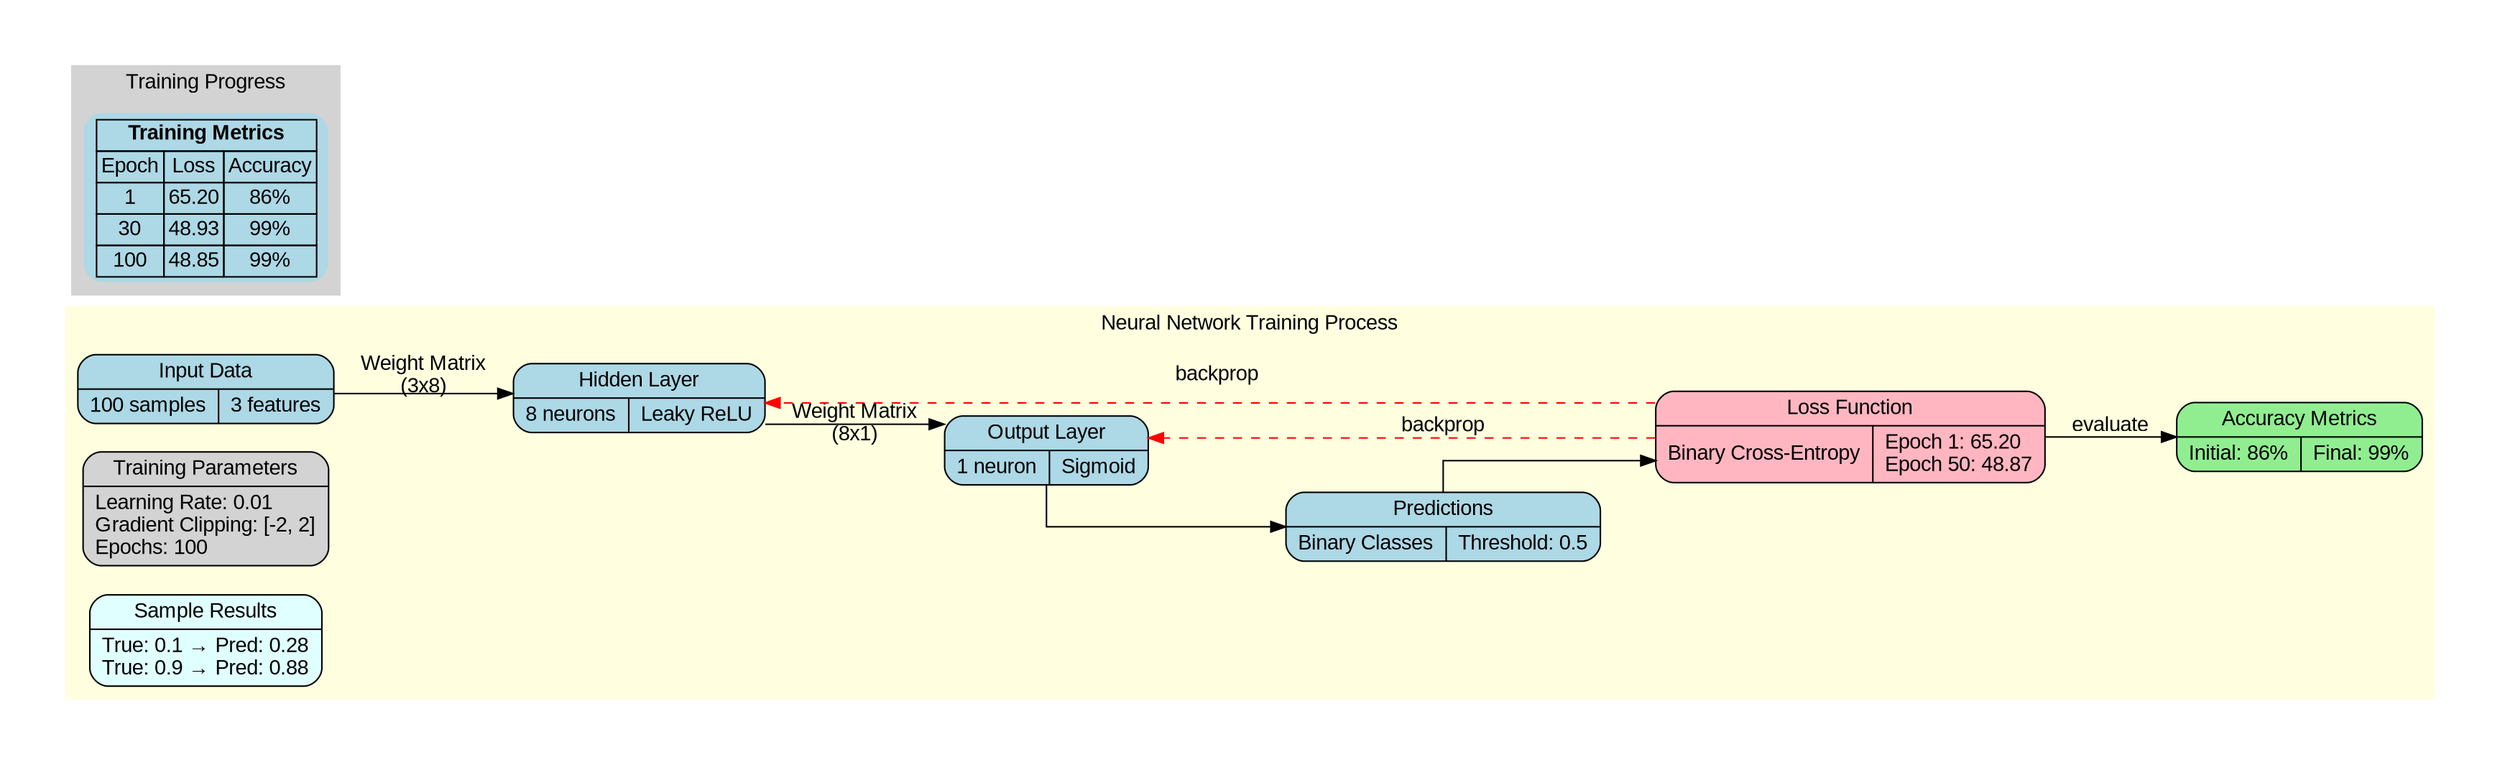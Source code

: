digraph neural_network {
  rankdir=LR;
  compound=true;
  splines=ortho;
  newrank=true;

  /* Graph styling */
  graph [fontname="Arial", pad="0.5"];
  node [fontname="Arial", shape=record, style="rounded,filled", fillcolor=lightblue];
  edge [fontname="Arial"];

  subgraph cluster_process {
    label="Neural Network Training Process";
    style=filled;
    color=lightyellow;

    /* Data Flow */
    input [label="Input Data|{100 samples|3 features}"];
    hidden [label="Hidden Layer|{8 neurons|Leaky ReLU}"];
    output [label="Output Layer|{1 neuron|Sigmoid}"];
    prediction [label="Predictions|{Binary Classes|Threshold: 0.5}"];
    
    /* Loss and Optimization */
    loss [label="Loss Function|{Binary Cross-Entropy|Epoch 1: 65.20\lEpoch 50: 48.87\l}", fillcolor=lightpink];
    accuracy [label="Accuracy Metrics|{Initial: 86%|Final: 99%}", fillcolor=lightgreen];
    
    /* Parameter Updates */
    params [label="Training Parameters|{Learning Rate: 0.01\lGradient Clipping: [-2, 2]\lEpochs: 100\l}", fillcolor=lightgrey];
    
    /* Example Output */
    examples [label="Sample Results|{True: 0.1 → Pred: 0.28\lTrue: 0.9 → Pred: 0.88\l}", fillcolor=lightcyan];

    /* Connect components */
    input -> hidden [label="Weight Matrix\n(3x8)"];
    hidden -> output [label="Weight Matrix\n(8x1)"];
    output -> prediction;
    prediction -> loss;
    loss -> accuracy [label="evaluate"];
    
    /* Add gradient flow */
    edge [color=red, style=dashed];
    loss -> hidden [label="backprop"];
    loss -> output [label="backprop"];
  }

  /* Training Progress */
  subgraph cluster_progress {
    label="Training Progress";
    style=filled;
    color=lightgrey;
    
    node [shape=none];
    progress [label=<
      <table border="0" cellborder="1" cellspacing="0">
        <tr><td colspan="3"><b>Training Metrics</b></td></tr>
        <tr><td>Epoch</td><td>Loss</td><td>Accuracy</td></tr>
        <tr><td>1</td><td>65.20</td><td>86%</td></tr>
        <tr><td>30</td><td>48.93</td><td>99%</td></tr>
        <tr><td>100</td><td>48.85</td><td>99%</td></tr>
      </table>
    >];
  }
}